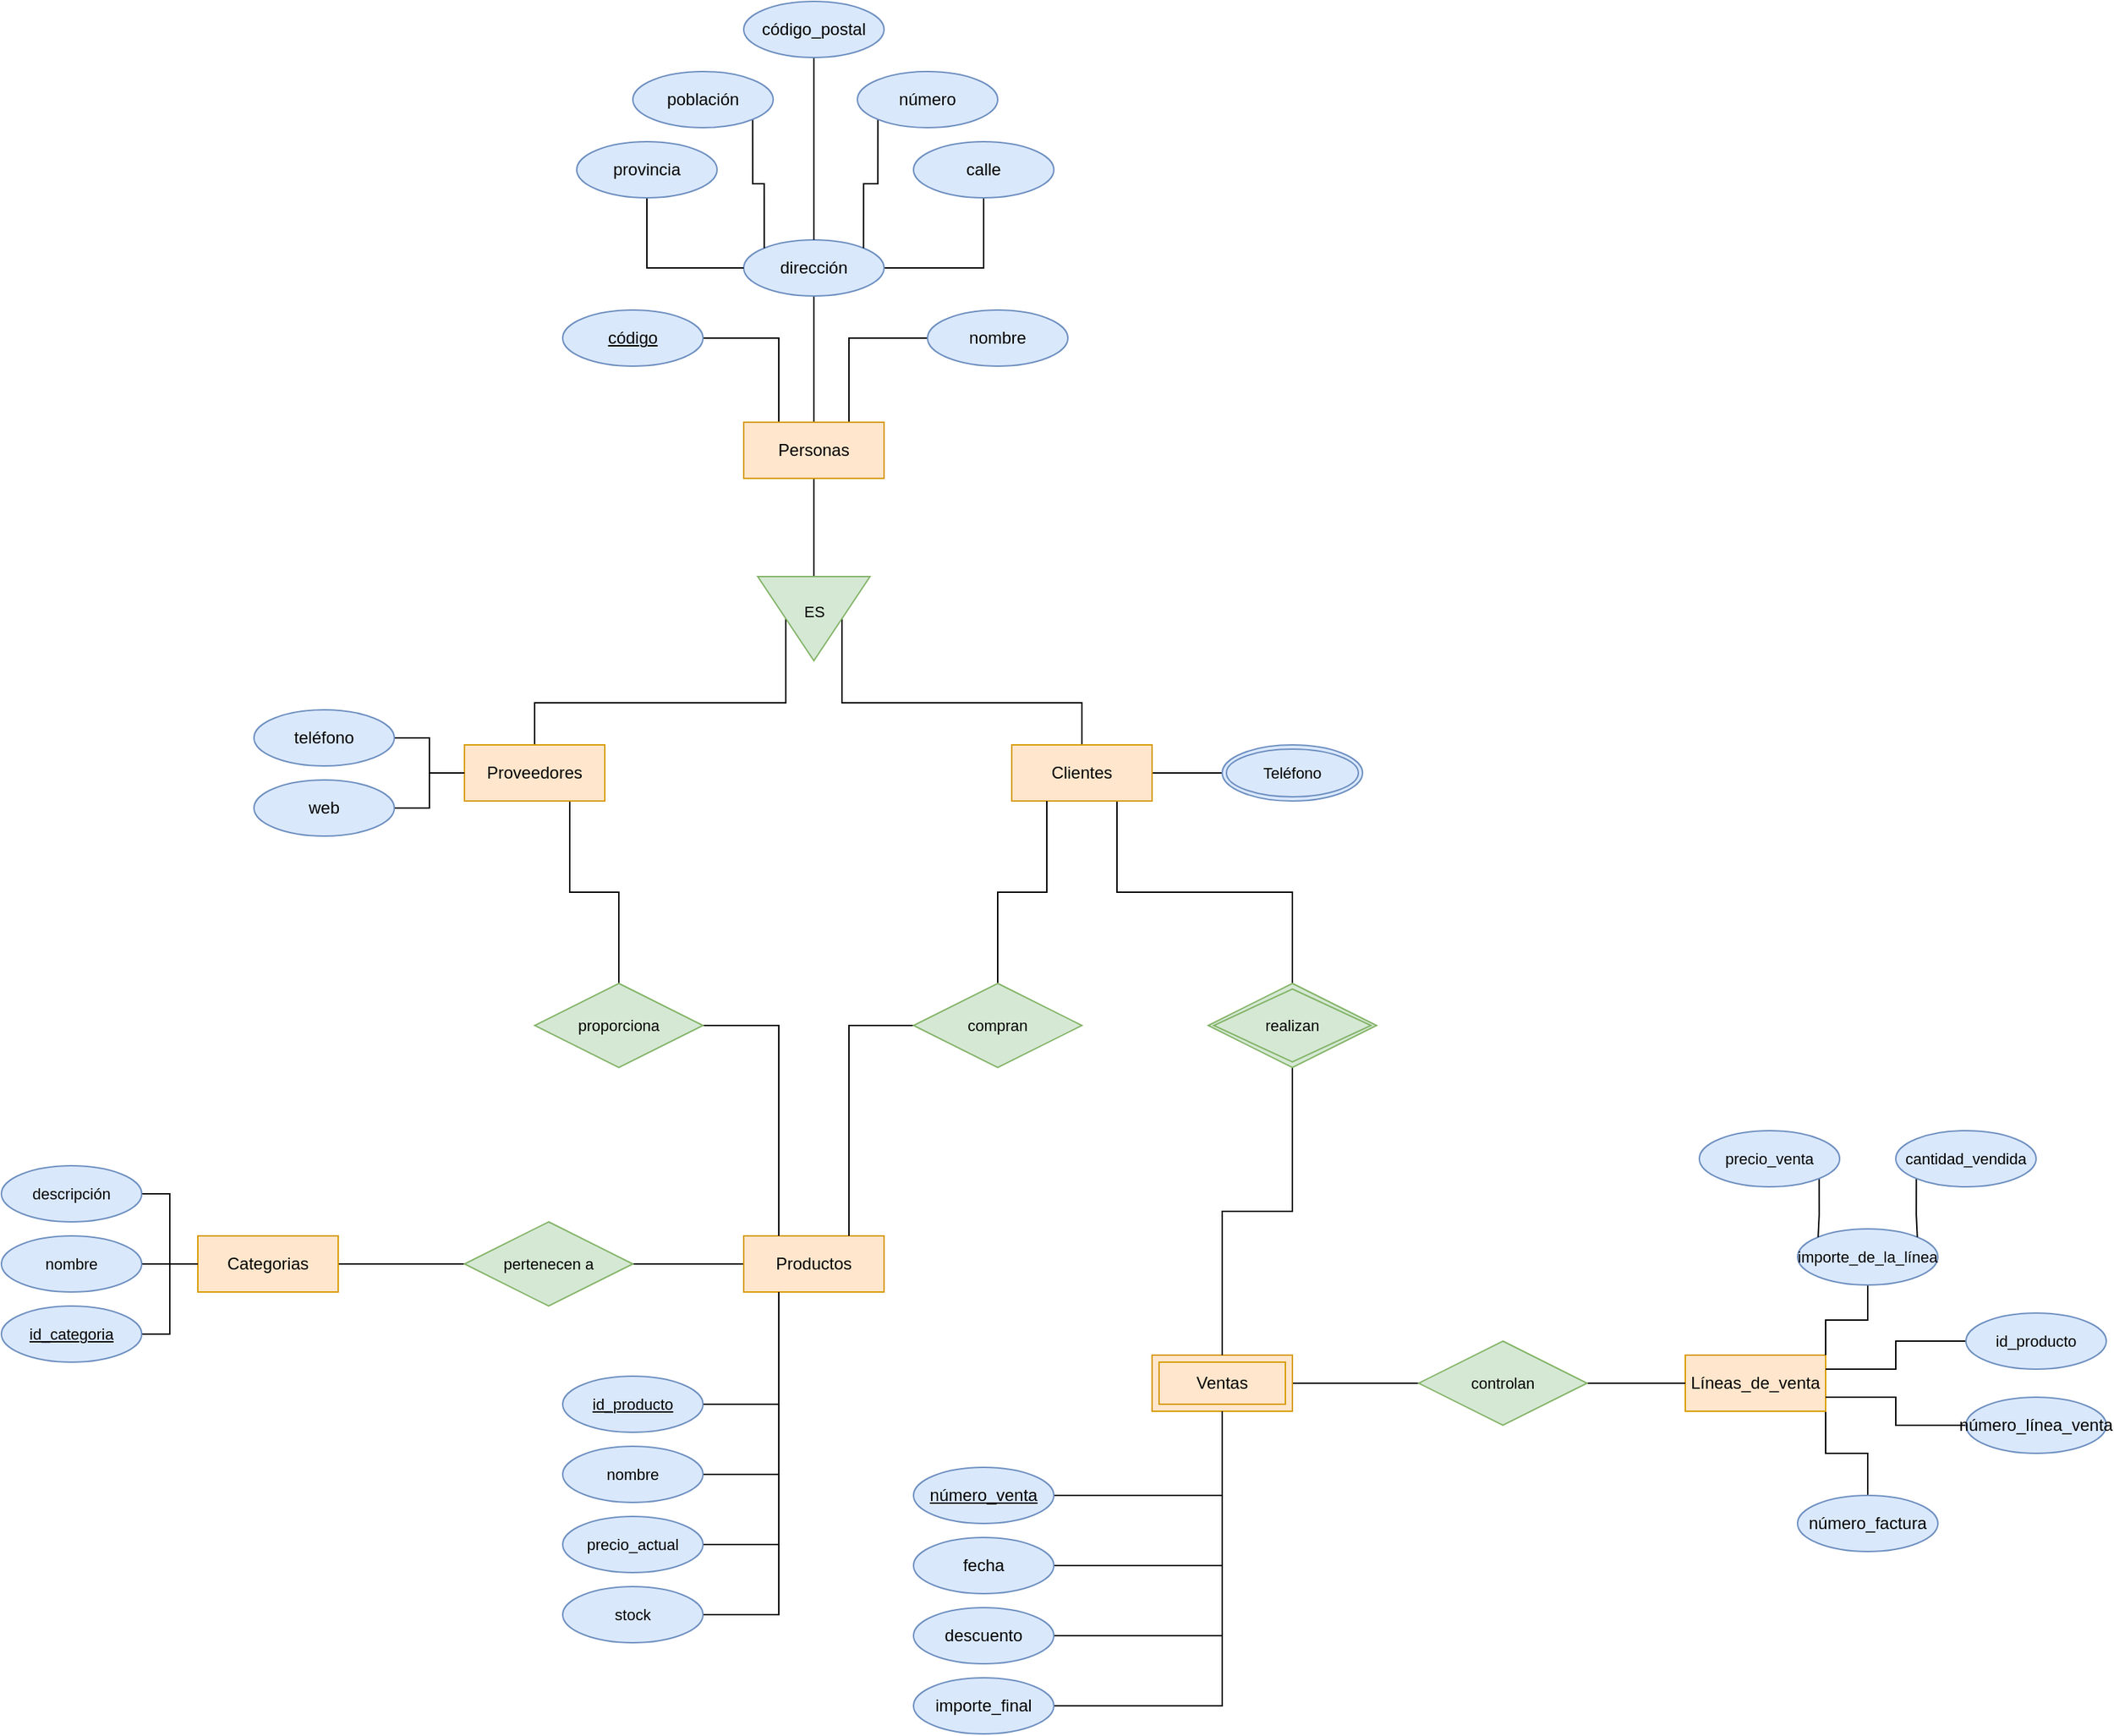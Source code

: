 <mxfile version="22.1.5" type="github">
  <diagram name="Página-1" id="aUQhiJRNW4-tM3lH27NO">
    <mxGraphModel dx="2738" dy="2447" grid="1" gridSize="10" guides="1" tooltips="1" connect="1" arrows="1" fold="1" page="1" pageScale="1" pageWidth="827" pageHeight="1169" math="0" shadow="0">
      <root>
        <mxCell id="0" />
        <mxCell id="1" parent="0" />
        <mxCell id="cgoTvjRIrxcL02AYCNGv-175" style="edgeStyle=orthogonalEdgeStyle;shape=connector;rounded=0;orthogonalLoop=1;jettySize=auto;html=1;exitX=0.5;exitY=0;exitDx=0;exitDy=0;entryX=0.5;entryY=1;entryDx=0;entryDy=0;labelBackgroundColor=default;strokeColor=default;align=center;verticalAlign=middle;fontFamily=Helvetica;fontSize=11;fontColor=default;endArrow=none;endFill=0;" edge="1" parent="1" source="cgoTvjRIrxcL02AYCNGv-2" target="cgoTvjRIrxcL02AYCNGv-173">
          <mxGeometry relative="1" as="geometry" />
        </mxCell>
        <mxCell id="cgoTvjRIrxcL02AYCNGv-201" style="edgeStyle=orthogonalEdgeStyle;shape=connector;rounded=0;orthogonalLoop=1;jettySize=auto;html=1;exitX=0.75;exitY=1;exitDx=0;exitDy=0;entryX=0.5;entryY=0;entryDx=0;entryDy=0;labelBackgroundColor=default;strokeColor=default;align=center;verticalAlign=middle;fontFamily=Helvetica;fontSize=11;fontColor=default;endArrow=none;endFill=0;" edge="1" parent="1" source="cgoTvjRIrxcL02AYCNGv-2" target="cgoTvjRIrxcL02AYCNGv-86">
          <mxGeometry relative="1" as="geometry" />
        </mxCell>
        <mxCell id="cgoTvjRIrxcL02AYCNGv-2" value="Proveedores" style="whiteSpace=wrap;html=1;align=center;fillColor=#ffe6cc;strokeColor=#d79b00;" vertex="1" parent="1">
          <mxGeometry x="-210" y="-170" width="100" height="40" as="geometry" />
        </mxCell>
        <mxCell id="cgoTvjRIrxcL02AYCNGv-194" style="edgeStyle=orthogonalEdgeStyle;shape=connector;rounded=0;orthogonalLoop=1;jettySize=auto;html=1;exitX=0;exitY=0.5;exitDx=0;exitDy=0;entryX=1;entryY=0.5;entryDx=0;entryDy=0;labelBackgroundColor=default;strokeColor=default;align=center;verticalAlign=middle;fontFamily=Helvetica;fontSize=11;fontColor=default;endArrow=none;endFill=0;" edge="1" parent="1" source="cgoTvjRIrxcL02AYCNGv-5" target="cgoTvjRIrxcL02AYCNGv-83">
          <mxGeometry relative="1" as="geometry" />
        </mxCell>
        <mxCell id="cgoTvjRIrxcL02AYCNGv-5" value="Productos" style="whiteSpace=wrap;html=1;align=center;fillColor=#ffe6cc;strokeColor=#d79b00;" vertex="1" parent="1">
          <mxGeometry x="-11" y="180" width="100" height="40" as="geometry" />
        </mxCell>
        <mxCell id="cgoTvjRIrxcL02AYCNGv-124" style="edgeStyle=orthogonalEdgeStyle;shape=connector;rounded=0;orthogonalLoop=1;jettySize=auto;html=1;exitX=1;exitY=0.5;exitDx=0;exitDy=0;entryX=0;entryY=0.5;entryDx=0;entryDy=0;labelBackgroundColor=default;strokeColor=default;align=center;verticalAlign=middle;fontFamily=Helvetica;fontSize=11;fontColor=default;endArrow=none;endFill=0;" edge="1" parent="1" source="cgoTvjRIrxcL02AYCNGv-6" target="cgoTvjRIrxcL02AYCNGv-123">
          <mxGeometry relative="1" as="geometry" />
        </mxCell>
        <mxCell id="cgoTvjRIrxcL02AYCNGv-6" value="Ventas" style="shape=ext;margin=3;double=1;whiteSpace=wrap;html=1;align=center;fillColor=#ffe6cc;strokeColor=#d79b00;" vertex="1" parent="1">
          <mxGeometry x="280" y="265" width="100" height="40" as="geometry" />
        </mxCell>
        <mxCell id="cgoTvjRIrxcL02AYCNGv-171" style="edgeStyle=orthogonalEdgeStyle;shape=connector;rounded=0;orthogonalLoop=1;jettySize=auto;html=1;exitX=1;exitY=0.5;exitDx=0;exitDy=0;entryX=0.25;entryY=0;entryDx=0;entryDy=0;labelBackgroundColor=default;strokeColor=default;align=center;verticalAlign=middle;fontFamily=Helvetica;fontSize=11;fontColor=default;endArrow=none;endFill=0;" edge="1" parent="1" source="cgoTvjRIrxcL02AYCNGv-8" target="cgoTvjRIrxcL02AYCNGv-161">
          <mxGeometry relative="1" as="geometry" />
        </mxCell>
        <mxCell id="cgoTvjRIrxcL02AYCNGv-8" value="código" style="ellipse;whiteSpace=wrap;html=1;align=center;fillColor=#dae8fc;strokeColor=#6c8ebf;fontStyle=4" vertex="1" parent="1">
          <mxGeometry x="-140" y="-480" width="100" height="40" as="geometry" />
        </mxCell>
        <mxCell id="cgoTvjRIrxcL02AYCNGv-172" style="edgeStyle=orthogonalEdgeStyle;shape=connector;rounded=0;orthogonalLoop=1;jettySize=auto;html=1;exitX=0;exitY=0.5;exitDx=0;exitDy=0;entryX=0.75;entryY=0;entryDx=0;entryDy=0;labelBackgroundColor=default;strokeColor=default;align=center;verticalAlign=middle;fontFamily=Helvetica;fontSize=11;fontColor=default;endArrow=none;endFill=0;" edge="1" parent="1" source="cgoTvjRIrxcL02AYCNGv-9" target="cgoTvjRIrxcL02AYCNGv-161">
          <mxGeometry relative="1" as="geometry" />
        </mxCell>
        <mxCell id="cgoTvjRIrxcL02AYCNGv-9" value="nombre" style="ellipse;whiteSpace=wrap;html=1;align=center;fillColor=#dae8fc;strokeColor=#6c8ebf;" vertex="1" parent="1">
          <mxGeometry x="120" y="-480" width="100" height="40" as="geometry" />
        </mxCell>
        <mxCell id="cgoTvjRIrxcL02AYCNGv-179" style="edgeStyle=orthogonalEdgeStyle;shape=connector;rounded=0;orthogonalLoop=1;jettySize=auto;html=1;exitX=1;exitY=0.5;exitDx=0;exitDy=0;entryX=0;entryY=0.5;entryDx=0;entryDy=0;labelBackgroundColor=default;strokeColor=default;align=center;verticalAlign=middle;fontFamily=Helvetica;fontSize=11;fontColor=default;endArrow=none;endFill=0;" edge="1" parent="1" source="cgoTvjRIrxcL02AYCNGv-10" target="cgoTvjRIrxcL02AYCNGv-2">
          <mxGeometry relative="1" as="geometry" />
        </mxCell>
        <mxCell id="cgoTvjRIrxcL02AYCNGv-10" value="teléfono" style="ellipse;whiteSpace=wrap;html=1;align=center;fillColor=#dae8fc;strokeColor=#6c8ebf;" vertex="1" parent="1">
          <mxGeometry x="-360" y="-195" width="100" height="40" as="geometry" />
        </mxCell>
        <mxCell id="cgoTvjRIrxcL02AYCNGv-169" style="edgeStyle=orthogonalEdgeStyle;shape=connector;rounded=0;orthogonalLoop=1;jettySize=auto;html=1;exitX=1;exitY=0.5;exitDx=0;exitDy=0;entryX=0.5;entryY=1;entryDx=0;entryDy=0;labelBackgroundColor=default;strokeColor=default;align=center;verticalAlign=middle;fontFamily=Helvetica;fontSize=11;fontColor=default;endArrow=none;endFill=0;" edge="1" parent="1" source="cgoTvjRIrxcL02AYCNGv-11" target="cgoTvjRIrxcL02AYCNGv-20">
          <mxGeometry relative="1" as="geometry" />
        </mxCell>
        <mxCell id="cgoTvjRIrxcL02AYCNGv-170" style="edgeStyle=orthogonalEdgeStyle;shape=connector;rounded=0;orthogonalLoop=1;jettySize=auto;html=1;exitX=0.5;exitY=1;exitDx=0;exitDy=0;entryX=0.5;entryY=0;entryDx=0;entryDy=0;labelBackgroundColor=default;strokeColor=default;align=center;verticalAlign=middle;fontFamily=Helvetica;fontSize=11;fontColor=default;endArrow=none;endFill=0;" edge="1" parent="1" source="cgoTvjRIrxcL02AYCNGv-11" target="cgoTvjRIrxcL02AYCNGv-161">
          <mxGeometry relative="1" as="geometry" />
        </mxCell>
        <mxCell id="cgoTvjRIrxcL02AYCNGv-11" value="dirección" style="ellipse;whiteSpace=wrap;html=1;align=center;fillColor=#dae8fc;strokeColor=#6c8ebf;" vertex="1" parent="1">
          <mxGeometry x="-11" y="-530" width="100" height="40" as="geometry" />
        </mxCell>
        <mxCell id="cgoTvjRIrxcL02AYCNGv-180" style="edgeStyle=orthogonalEdgeStyle;shape=connector;rounded=0;orthogonalLoop=1;jettySize=auto;html=1;exitX=1;exitY=0.5;exitDx=0;exitDy=0;entryX=0;entryY=0.5;entryDx=0;entryDy=0;labelBackgroundColor=default;strokeColor=default;align=center;verticalAlign=middle;fontFamily=Helvetica;fontSize=11;fontColor=default;endArrow=none;endFill=0;" edge="1" parent="1" source="cgoTvjRIrxcL02AYCNGv-12" target="cgoTvjRIrxcL02AYCNGv-2">
          <mxGeometry relative="1" as="geometry" />
        </mxCell>
        <mxCell id="cgoTvjRIrxcL02AYCNGv-12" value="web" style="ellipse;whiteSpace=wrap;html=1;align=center;fillColor=#dae8fc;strokeColor=#6c8ebf;" vertex="1" parent="1">
          <mxGeometry x="-360" y="-145" width="100" height="40" as="geometry" />
        </mxCell>
        <mxCell id="cgoTvjRIrxcL02AYCNGv-20" value="calle" style="ellipse;whiteSpace=wrap;html=1;align=center;fillColor=#dae8fc;strokeColor=#6c8ebf;" vertex="1" parent="1">
          <mxGeometry x="110" y="-600" width="100" height="40" as="geometry" />
        </mxCell>
        <mxCell id="cgoTvjRIrxcL02AYCNGv-166" style="edgeStyle=orthogonalEdgeStyle;shape=connector;rounded=0;orthogonalLoop=1;jettySize=auto;html=1;exitX=0;exitY=1;exitDx=0;exitDy=0;entryX=1;entryY=0;entryDx=0;entryDy=0;labelBackgroundColor=default;strokeColor=default;align=center;verticalAlign=middle;fontFamily=Helvetica;fontSize=11;fontColor=default;endArrow=none;endFill=0;" edge="1" parent="1" source="cgoTvjRIrxcL02AYCNGv-21" target="cgoTvjRIrxcL02AYCNGv-11">
          <mxGeometry relative="1" as="geometry" />
        </mxCell>
        <mxCell id="cgoTvjRIrxcL02AYCNGv-21" value="número" style="ellipse;whiteSpace=wrap;html=1;align=center;fillColor=#dae8fc;strokeColor=#6c8ebf;" vertex="1" parent="1">
          <mxGeometry x="70" y="-650" width="100" height="40" as="geometry" />
        </mxCell>
        <mxCell id="cgoTvjRIrxcL02AYCNGv-164" style="edgeStyle=orthogonalEdgeStyle;shape=connector;rounded=0;orthogonalLoop=1;jettySize=auto;html=1;exitX=0.5;exitY=1;exitDx=0;exitDy=0;entryX=0.5;entryY=0;entryDx=0;entryDy=0;labelBackgroundColor=default;strokeColor=default;align=center;verticalAlign=middle;fontFamily=Helvetica;fontSize=11;fontColor=default;endArrow=none;endFill=0;" edge="1" parent="1" source="cgoTvjRIrxcL02AYCNGv-22" target="cgoTvjRIrxcL02AYCNGv-11">
          <mxGeometry relative="1" as="geometry" />
        </mxCell>
        <mxCell id="cgoTvjRIrxcL02AYCNGv-22" value="código_postal" style="ellipse;whiteSpace=wrap;html=1;align=center;fillColor=#dae8fc;strokeColor=#6c8ebf;" vertex="1" parent="1">
          <mxGeometry x="-11" y="-700" width="100" height="40" as="geometry" />
        </mxCell>
        <mxCell id="cgoTvjRIrxcL02AYCNGv-165" style="edgeStyle=orthogonalEdgeStyle;shape=connector;rounded=0;orthogonalLoop=1;jettySize=auto;html=1;exitX=1;exitY=1;exitDx=0;exitDy=0;entryX=0;entryY=0;entryDx=0;entryDy=0;labelBackgroundColor=default;strokeColor=default;align=center;verticalAlign=middle;fontFamily=Helvetica;fontSize=11;fontColor=default;endArrow=none;endFill=0;" edge="1" parent="1" source="cgoTvjRIrxcL02AYCNGv-23" target="cgoTvjRIrxcL02AYCNGv-11">
          <mxGeometry relative="1" as="geometry" />
        </mxCell>
        <mxCell id="cgoTvjRIrxcL02AYCNGv-23" value="población" style="ellipse;whiteSpace=wrap;html=1;align=center;fillColor=#dae8fc;strokeColor=#6c8ebf;" vertex="1" parent="1">
          <mxGeometry x="-90" y="-650" width="100" height="40" as="geometry" />
        </mxCell>
        <mxCell id="cgoTvjRIrxcL02AYCNGv-168" style="edgeStyle=orthogonalEdgeStyle;shape=connector;rounded=0;orthogonalLoop=1;jettySize=auto;html=1;exitX=0.5;exitY=1;exitDx=0;exitDy=0;entryX=0;entryY=0.5;entryDx=0;entryDy=0;labelBackgroundColor=default;strokeColor=default;align=center;verticalAlign=middle;fontFamily=Helvetica;fontSize=11;fontColor=default;endArrow=none;endFill=0;" edge="1" parent="1" source="cgoTvjRIrxcL02AYCNGv-24" target="cgoTvjRIrxcL02AYCNGv-11">
          <mxGeometry relative="1" as="geometry" />
        </mxCell>
        <mxCell id="cgoTvjRIrxcL02AYCNGv-24" value="provincia" style="ellipse;whiteSpace=wrap;html=1;align=center;fillColor=#dae8fc;strokeColor=#6c8ebf;" vertex="1" parent="1">
          <mxGeometry x="-130" y="-600" width="100" height="40" as="geometry" />
        </mxCell>
        <mxCell id="cgoTvjRIrxcL02AYCNGv-177" style="edgeStyle=orthogonalEdgeStyle;shape=connector;rounded=0;orthogonalLoop=1;jettySize=auto;html=1;exitX=0.5;exitY=0;exitDx=0;exitDy=0;entryX=0.5;entryY=0;entryDx=0;entryDy=0;labelBackgroundColor=default;strokeColor=default;align=center;verticalAlign=middle;fontFamily=Helvetica;fontSize=11;fontColor=default;endArrow=none;endFill=0;" edge="1" parent="1" source="cgoTvjRIrxcL02AYCNGv-49" target="cgoTvjRIrxcL02AYCNGv-173">
          <mxGeometry relative="1" as="geometry" />
        </mxCell>
        <mxCell id="cgoTvjRIrxcL02AYCNGv-181" style="edgeStyle=orthogonalEdgeStyle;shape=connector;rounded=0;orthogonalLoop=1;jettySize=auto;html=1;exitX=1;exitY=0.5;exitDx=0;exitDy=0;entryX=0;entryY=0.5;entryDx=0;entryDy=0;labelBackgroundColor=default;strokeColor=default;align=center;verticalAlign=middle;fontFamily=Helvetica;fontSize=11;fontColor=default;endArrow=none;endFill=0;" edge="1" parent="1" source="cgoTvjRIrxcL02AYCNGv-49" target="cgoTvjRIrxcL02AYCNGv-70">
          <mxGeometry relative="1" as="geometry" />
        </mxCell>
        <mxCell id="cgoTvjRIrxcL02AYCNGv-206" style="edgeStyle=orthogonalEdgeStyle;shape=connector;rounded=0;orthogonalLoop=1;jettySize=auto;html=1;exitX=0.75;exitY=1;exitDx=0;exitDy=0;entryX=0.5;entryY=0;entryDx=0;entryDy=0;labelBackgroundColor=default;strokeColor=default;align=center;verticalAlign=middle;fontFamily=Helvetica;fontSize=11;fontColor=default;endArrow=none;endFill=0;" edge="1" parent="1" source="cgoTvjRIrxcL02AYCNGv-49" target="cgoTvjRIrxcL02AYCNGv-205">
          <mxGeometry relative="1" as="geometry" />
        </mxCell>
        <mxCell id="cgoTvjRIrxcL02AYCNGv-49" value="Clientes" style="whiteSpace=wrap;html=1;align=center;fillColor=#ffe6cc;strokeColor=#d79b00;" vertex="1" parent="1">
          <mxGeometry x="180" y="-170" width="100" height="40" as="geometry" />
        </mxCell>
        <mxCell id="cgoTvjRIrxcL02AYCNGv-70" value="Teléfono" style="ellipse;shape=doubleEllipse;margin=3;whiteSpace=wrap;html=1;align=center;fontFamily=Helvetica;fontSize=11;fillColor=#dae8fc;strokeColor=#6c8ebf;" vertex="1" parent="1">
          <mxGeometry x="330" y="-170" width="100" height="40" as="geometry" />
        </mxCell>
        <mxCell id="cgoTvjRIrxcL02AYCNGv-195" style="edgeStyle=orthogonalEdgeStyle;shape=connector;rounded=0;orthogonalLoop=1;jettySize=auto;html=1;exitX=1;exitY=0.5;exitDx=0;exitDy=0;entryX=0;entryY=0.5;entryDx=0;entryDy=0;labelBackgroundColor=default;strokeColor=default;align=center;verticalAlign=middle;fontFamily=Helvetica;fontSize=11;fontColor=default;endArrow=none;endFill=0;" edge="1" parent="1" source="cgoTvjRIrxcL02AYCNGv-72" target="cgoTvjRIrxcL02AYCNGv-83">
          <mxGeometry relative="1" as="geometry" />
        </mxCell>
        <mxCell id="cgoTvjRIrxcL02AYCNGv-72" value="Categorias" style="whiteSpace=wrap;html=1;align=center;fillColor=#ffe6cc;strokeColor=#d79b00;" vertex="1" parent="1">
          <mxGeometry x="-400" y="180" width="100" height="40" as="geometry" />
        </mxCell>
        <mxCell id="cgoTvjRIrxcL02AYCNGv-189" style="edgeStyle=orthogonalEdgeStyle;shape=connector;rounded=0;orthogonalLoop=1;jettySize=auto;html=1;exitX=1;exitY=0.5;exitDx=0;exitDy=0;entryX=0.25;entryY=1;entryDx=0;entryDy=0;labelBackgroundColor=default;strokeColor=default;align=center;verticalAlign=middle;fontFamily=Helvetica;fontSize=11;fontColor=default;endArrow=none;endFill=0;" edge="1" parent="1" source="cgoTvjRIrxcL02AYCNGv-75" target="cgoTvjRIrxcL02AYCNGv-5">
          <mxGeometry relative="1" as="geometry" />
        </mxCell>
        <mxCell id="cgoTvjRIrxcL02AYCNGv-75" value="id_producto" style="ellipse;whiteSpace=wrap;html=1;align=center;fontFamily=Helvetica;fontSize=11;fillColor=#dae8fc;strokeColor=#6c8ebf;fontStyle=4" vertex="1" parent="1">
          <mxGeometry x="-140" y="280" width="100" height="40" as="geometry" />
        </mxCell>
        <mxCell id="cgoTvjRIrxcL02AYCNGv-191" style="edgeStyle=orthogonalEdgeStyle;shape=connector;rounded=0;orthogonalLoop=1;jettySize=auto;html=1;exitX=1;exitY=0.5;exitDx=0;exitDy=0;entryX=0.25;entryY=1;entryDx=0;entryDy=0;labelBackgroundColor=default;strokeColor=default;align=center;verticalAlign=middle;fontFamily=Helvetica;fontSize=11;fontColor=default;endArrow=none;endFill=0;" edge="1" parent="1" source="cgoTvjRIrxcL02AYCNGv-76" target="cgoTvjRIrxcL02AYCNGv-5">
          <mxGeometry relative="1" as="geometry" />
        </mxCell>
        <mxCell id="cgoTvjRIrxcL02AYCNGv-76" value="nombre" style="ellipse;whiteSpace=wrap;html=1;align=center;fontFamily=Helvetica;fontSize=11;fillColor=#dae8fc;strokeColor=#6c8ebf;" vertex="1" parent="1">
          <mxGeometry x="-140" y="330" width="100" height="40" as="geometry" />
        </mxCell>
        <mxCell id="cgoTvjRIrxcL02AYCNGv-193" style="edgeStyle=orthogonalEdgeStyle;shape=connector;rounded=0;orthogonalLoop=1;jettySize=auto;html=1;exitX=1;exitY=0.5;exitDx=0;exitDy=0;entryX=0.25;entryY=1;entryDx=0;entryDy=0;labelBackgroundColor=default;strokeColor=default;align=center;verticalAlign=middle;fontFamily=Helvetica;fontSize=11;fontColor=default;endArrow=none;endFill=0;" edge="1" parent="1" source="cgoTvjRIrxcL02AYCNGv-77" target="cgoTvjRIrxcL02AYCNGv-5">
          <mxGeometry relative="1" as="geometry" />
        </mxCell>
        <mxCell id="cgoTvjRIrxcL02AYCNGv-77" value="stock" style="ellipse;whiteSpace=wrap;html=1;align=center;fontFamily=Helvetica;fontSize=11;fillColor=#dae8fc;strokeColor=#6c8ebf;" vertex="1" parent="1">
          <mxGeometry x="-140" y="430" width="100" height="40" as="geometry" />
        </mxCell>
        <mxCell id="cgoTvjRIrxcL02AYCNGv-192" style="edgeStyle=orthogonalEdgeStyle;shape=connector;rounded=0;orthogonalLoop=1;jettySize=auto;html=1;exitX=1;exitY=0.5;exitDx=0;exitDy=0;entryX=0.25;entryY=1;entryDx=0;entryDy=0;labelBackgroundColor=default;strokeColor=default;align=center;verticalAlign=middle;fontFamily=Helvetica;fontSize=11;fontColor=default;endArrow=none;endFill=0;" edge="1" parent="1" source="cgoTvjRIrxcL02AYCNGv-78" target="cgoTvjRIrxcL02AYCNGv-5">
          <mxGeometry relative="1" as="geometry" />
        </mxCell>
        <mxCell id="cgoTvjRIrxcL02AYCNGv-78" value="precio_actual" style="ellipse;whiteSpace=wrap;html=1;align=center;fontFamily=Helvetica;fontSize=11;fillColor=#dae8fc;strokeColor=#6c8ebf;" vertex="1" parent="1">
          <mxGeometry x="-140" y="380" width="100" height="40" as="geometry" />
        </mxCell>
        <mxCell id="cgoTvjRIrxcL02AYCNGv-83" value="pertenecen a" style="shape=rhombus;perimeter=rhombusPerimeter;whiteSpace=wrap;html=1;align=center;fontFamily=Helvetica;fontSize=11;fillColor=#d5e8d4;strokeColor=#82b366;" vertex="1" parent="1">
          <mxGeometry x="-210" y="170" width="120" height="60" as="geometry" />
        </mxCell>
        <mxCell id="cgoTvjRIrxcL02AYCNGv-187" style="edgeStyle=orthogonalEdgeStyle;shape=connector;rounded=0;orthogonalLoop=1;jettySize=auto;html=1;exitX=1;exitY=0.5;exitDx=0;exitDy=0;entryX=0.25;entryY=0;entryDx=0;entryDy=0;labelBackgroundColor=default;strokeColor=default;align=center;verticalAlign=middle;fontFamily=Helvetica;fontSize=11;fontColor=default;endArrow=none;endFill=0;" edge="1" parent="1" source="cgoTvjRIrxcL02AYCNGv-86" target="cgoTvjRIrxcL02AYCNGv-5">
          <mxGeometry relative="1" as="geometry" />
        </mxCell>
        <mxCell id="cgoTvjRIrxcL02AYCNGv-86" value="proporciona" style="shape=rhombus;perimeter=rhombusPerimeter;whiteSpace=wrap;html=1;align=center;fontFamily=Helvetica;fontSize=11;fillColor=#d5e8d4;strokeColor=#82b366;" vertex="1" parent="1">
          <mxGeometry x="-160" width="120" height="60" as="geometry" />
        </mxCell>
        <mxCell id="cgoTvjRIrxcL02AYCNGv-200" style="edgeStyle=orthogonalEdgeStyle;shape=connector;rounded=0;orthogonalLoop=1;jettySize=auto;html=1;exitX=1;exitY=0.5;exitDx=0;exitDy=0;entryX=0;entryY=0.5;entryDx=0;entryDy=0;labelBackgroundColor=default;strokeColor=default;align=center;verticalAlign=middle;fontFamily=Helvetica;fontSize=11;fontColor=default;endArrow=none;endFill=0;" edge="1" parent="1" source="cgoTvjRIrxcL02AYCNGv-90" target="cgoTvjRIrxcL02AYCNGv-72">
          <mxGeometry relative="1" as="geometry" />
        </mxCell>
        <mxCell id="cgoTvjRIrxcL02AYCNGv-90" value="id_categoria" style="ellipse;whiteSpace=wrap;html=1;align=center;fontFamily=Helvetica;fontSize=11;fillColor=#dae8fc;strokeColor=#6c8ebf;fontStyle=4" vertex="1" parent="1">
          <mxGeometry x="-540" y="230" width="100" height="40" as="geometry" />
        </mxCell>
        <mxCell id="cgoTvjRIrxcL02AYCNGv-196" style="edgeStyle=orthogonalEdgeStyle;shape=connector;rounded=0;orthogonalLoop=1;jettySize=auto;html=1;exitX=1;exitY=0.5;exitDx=0;exitDy=0;entryX=0;entryY=0.5;entryDx=0;entryDy=0;labelBackgroundColor=default;strokeColor=default;align=center;verticalAlign=middle;fontFamily=Helvetica;fontSize=11;fontColor=default;endArrow=none;endFill=0;" edge="1" parent="1" source="cgoTvjRIrxcL02AYCNGv-91" target="cgoTvjRIrxcL02AYCNGv-72">
          <mxGeometry relative="1" as="geometry" />
        </mxCell>
        <mxCell id="cgoTvjRIrxcL02AYCNGv-91" value="nombre" style="ellipse;whiteSpace=wrap;html=1;align=center;fontFamily=Helvetica;fontSize=11;fillColor=#dae8fc;strokeColor=#6c8ebf;" vertex="1" parent="1">
          <mxGeometry x="-540" y="180" width="100" height="40" as="geometry" />
        </mxCell>
        <mxCell id="cgoTvjRIrxcL02AYCNGv-199" style="edgeStyle=orthogonalEdgeStyle;shape=connector;rounded=0;orthogonalLoop=1;jettySize=auto;html=1;exitX=1;exitY=0.5;exitDx=0;exitDy=0;entryX=0;entryY=0.5;entryDx=0;entryDy=0;labelBackgroundColor=default;strokeColor=default;align=center;verticalAlign=middle;fontFamily=Helvetica;fontSize=11;fontColor=default;endArrow=none;endFill=0;" edge="1" parent="1" source="cgoTvjRIrxcL02AYCNGv-92" target="cgoTvjRIrxcL02AYCNGv-72">
          <mxGeometry relative="1" as="geometry" />
        </mxCell>
        <mxCell id="cgoTvjRIrxcL02AYCNGv-92" value="descripción" style="ellipse;whiteSpace=wrap;html=1;align=center;fontFamily=Helvetica;fontSize=11;fillColor=#dae8fc;strokeColor=#6c8ebf;" vertex="1" parent="1">
          <mxGeometry x="-540" y="130" width="100" height="40" as="geometry" />
        </mxCell>
        <mxCell id="cgoTvjRIrxcL02AYCNGv-188" style="edgeStyle=orthogonalEdgeStyle;shape=connector;rounded=0;orthogonalLoop=1;jettySize=auto;html=1;exitX=0;exitY=0.5;exitDx=0;exitDy=0;entryX=0.75;entryY=0;entryDx=0;entryDy=0;labelBackgroundColor=default;strokeColor=default;align=center;verticalAlign=middle;fontFamily=Helvetica;fontSize=11;fontColor=default;endArrow=none;endFill=0;" edge="1" parent="1" source="cgoTvjRIrxcL02AYCNGv-103" target="cgoTvjRIrxcL02AYCNGv-5">
          <mxGeometry relative="1" as="geometry" />
        </mxCell>
        <mxCell id="cgoTvjRIrxcL02AYCNGv-202" style="edgeStyle=orthogonalEdgeStyle;shape=connector;rounded=0;orthogonalLoop=1;jettySize=auto;html=1;exitX=0.5;exitY=0;exitDx=0;exitDy=0;entryX=0.25;entryY=1;entryDx=0;entryDy=0;labelBackgroundColor=default;strokeColor=default;align=center;verticalAlign=middle;fontFamily=Helvetica;fontSize=11;fontColor=default;endArrow=none;endFill=0;" edge="1" parent="1" source="cgoTvjRIrxcL02AYCNGv-103" target="cgoTvjRIrxcL02AYCNGv-49">
          <mxGeometry relative="1" as="geometry" />
        </mxCell>
        <mxCell id="cgoTvjRIrxcL02AYCNGv-103" value="compran" style="shape=rhombus;perimeter=rhombusPerimeter;whiteSpace=wrap;html=1;align=center;fontFamily=Helvetica;fontSize=11;fillColor=#d5e8d4;strokeColor=#82b366;" vertex="1" parent="1">
          <mxGeometry x="110" width="120" height="60" as="geometry" />
        </mxCell>
        <mxCell id="cgoTvjRIrxcL02AYCNGv-218" style="edgeStyle=orthogonalEdgeStyle;shape=connector;rounded=0;orthogonalLoop=1;jettySize=auto;html=1;exitX=1;exitY=1;exitDx=0;exitDy=0;entryX=0.5;entryY=0;entryDx=0;entryDy=0;labelBackgroundColor=default;strokeColor=default;align=center;verticalAlign=middle;fontFamily=Helvetica;fontSize=11;fontColor=default;endArrow=none;endFill=0;" edge="1" parent="1" source="cgoTvjRIrxcL02AYCNGv-119" target="cgoTvjRIrxcL02AYCNGv-145">
          <mxGeometry relative="1" as="geometry" />
        </mxCell>
        <mxCell id="cgoTvjRIrxcL02AYCNGv-119" value="Líneas_de_venta" style="whiteSpace=wrap;html=1;align=center;fillColor=#ffe6cc;strokeColor=#d79b00;" vertex="1" parent="1">
          <mxGeometry x="660" y="265" width="100" height="40" as="geometry" />
        </mxCell>
        <mxCell id="cgoTvjRIrxcL02AYCNGv-125" style="edgeStyle=orthogonalEdgeStyle;shape=connector;rounded=0;orthogonalLoop=1;jettySize=auto;html=1;exitX=1;exitY=0.5;exitDx=0;exitDy=0;entryX=0;entryY=0.5;entryDx=0;entryDy=0;labelBackgroundColor=default;strokeColor=default;align=center;verticalAlign=middle;fontFamily=Helvetica;fontSize=11;fontColor=default;endArrow=none;endFill=0;" edge="1" parent="1" source="cgoTvjRIrxcL02AYCNGv-123" target="cgoTvjRIrxcL02AYCNGv-119">
          <mxGeometry relative="1" as="geometry" />
        </mxCell>
        <mxCell id="cgoTvjRIrxcL02AYCNGv-123" value="controlan" style="shape=rhombus;perimeter=rhombusPerimeter;whiteSpace=wrap;html=1;align=center;fontFamily=Helvetica;fontSize=11;fillColor=#d5e8d4;strokeColor=#82b366;" vertex="1" parent="1">
          <mxGeometry x="470" y="255" width="120" height="60" as="geometry" />
        </mxCell>
        <mxCell id="cgoTvjRIrxcL02AYCNGv-141" style="edgeStyle=orthogonalEdgeStyle;shape=connector;rounded=0;orthogonalLoop=1;jettySize=auto;html=1;exitX=1;exitY=0.5;exitDx=0;exitDy=0;entryX=0.5;entryY=1;entryDx=0;entryDy=0;labelBackgroundColor=default;strokeColor=default;align=center;verticalAlign=middle;fontFamily=Helvetica;fontSize=11;fontColor=default;endArrow=none;endFill=0;" edge="1" parent="1" source="cgoTvjRIrxcL02AYCNGv-127" target="cgoTvjRIrxcL02AYCNGv-6">
          <mxGeometry relative="1" as="geometry" />
        </mxCell>
        <mxCell id="cgoTvjRIrxcL02AYCNGv-127" value="fecha" style="ellipse;whiteSpace=wrap;html=1;align=center;fillColor=#dae8fc;strokeColor=#6c8ebf;" vertex="1" parent="1">
          <mxGeometry x="110" y="395" width="100" height="40" as="geometry" />
        </mxCell>
        <mxCell id="cgoTvjRIrxcL02AYCNGv-140" style="edgeStyle=orthogonalEdgeStyle;shape=connector;rounded=0;orthogonalLoop=1;jettySize=auto;html=1;exitX=1;exitY=0.5;exitDx=0;exitDy=0;entryX=0.5;entryY=1;entryDx=0;entryDy=0;labelBackgroundColor=default;strokeColor=default;align=center;verticalAlign=middle;fontFamily=Helvetica;fontSize=11;fontColor=default;endArrow=none;endFill=0;" edge="1" parent="1" source="cgoTvjRIrxcL02AYCNGv-128" target="cgoTvjRIrxcL02AYCNGv-6">
          <mxGeometry relative="1" as="geometry" />
        </mxCell>
        <mxCell id="cgoTvjRIrxcL02AYCNGv-128" value="importe_final" style="ellipse;whiteSpace=wrap;html=1;align=center;fillColor=#dae8fc;strokeColor=#6c8ebf;" vertex="1" parent="1">
          <mxGeometry x="110" y="495" width="100" height="40" as="geometry" />
        </mxCell>
        <mxCell id="cgoTvjRIrxcL02AYCNGv-137" style="edgeStyle=orthogonalEdgeStyle;shape=connector;rounded=0;orthogonalLoop=1;jettySize=auto;html=1;exitX=1;exitY=0.5;exitDx=0;exitDy=0;entryX=0.5;entryY=1;entryDx=0;entryDy=0;labelBackgroundColor=default;strokeColor=default;align=center;verticalAlign=middle;fontFamily=Helvetica;fontSize=11;fontColor=default;endArrow=none;endFill=0;" edge="1" parent="1" source="cgoTvjRIrxcL02AYCNGv-129" target="cgoTvjRIrxcL02AYCNGv-6">
          <mxGeometry relative="1" as="geometry" />
        </mxCell>
        <mxCell id="cgoTvjRIrxcL02AYCNGv-129" value="número_venta" style="ellipse;whiteSpace=wrap;html=1;align=center;fillColor=#dae8fc;strokeColor=#6c8ebf;fontStyle=4" vertex="1" parent="1">
          <mxGeometry x="110" y="345" width="100" height="40" as="geometry" />
        </mxCell>
        <mxCell id="cgoTvjRIrxcL02AYCNGv-139" style="edgeStyle=orthogonalEdgeStyle;shape=connector;rounded=0;orthogonalLoop=1;jettySize=auto;html=1;exitX=1;exitY=0.5;exitDx=0;exitDy=0;entryX=0.5;entryY=1;entryDx=0;entryDy=0;labelBackgroundColor=default;strokeColor=default;align=center;verticalAlign=middle;fontFamily=Helvetica;fontSize=11;fontColor=default;endArrow=none;endFill=0;" edge="1" parent="1" source="cgoTvjRIrxcL02AYCNGv-130" target="cgoTvjRIrxcL02AYCNGv-6">
          <mxGeometry relative="1" as="geometry" />
        </mxCell>
        <mxCell id="cgoTvjRIrxcL02AYCNGv-130" value="descuento" style="ellipse;whiteSpace=wrap;html=1;align=center;fillColor=#dae8fc;strokeColor=#6c8ebf;" vertex="1" parent="1">
          <mxGeometry x="110" y="445" width="100" height="40" as="geometry" />
        </mxCell>
        <mxCell id="cgoTvjRIrxcL02AYCNGv-215" style="edgeStyle=orthogonalEdgeStyle;shape=connector;rounded=0;orthogonalLoop=1;jettySize=auto;html=1;exitX=0;exitY=0.5;exitDx=0;exitDy=0;entryX=1;entryY=0.75;entryDx=0;entryDy=0;labelBackgroundColor=default;strokeColor=default;align=center;verticalAlign=middle;fontFamily=Helvetica;fontSize=11;fontColor=default;endArrow=none;endFill=0;" edge="1" parent="1" source="cgoTvjRIrxcL02AYCNGv-144" target="cgoTvjRIrxcL02AYCNGv-119">
          <mxGeometry relative="1" as="geometry" />
        </mxCell>
        <mxCell id="cgoTvjRIrxcL02AYCNGv-144" value="número_línea_venta" style="ellipse;whiteSpace=wrap;html=1;align=center;fillColor=#dae8fc;strokeColor=#6c8ebf;" vertex="1" parent="1">
          <mxGeometry x="860" y="295" width="100" height="40" as="geometry" />
        </mxCell>
        <mxCell id="cgoTvjRIrxcL02AYCNGv-145" value="número_factura" style="ellipse;whiteSpace=wrap;html=1;align=center;fillColor=#dae8fc;strokeColor=#6c8ebf;" vertex="1" parent="1">
          <mxGeometry x="740" y="365" width="100" height="40" as="geometry" />
        </mxCell>
        <mxCell id="cgoTvjRIrxcL02AYCNGv-214" style="edgeStyle=orthogonalEdgeStyle;shape=connector;rounded=0;orthogonalLoop=1;jettySize=auto;html=1;exitX=0;exitY=0.5;exitDx=0;exitDy=0;entryX=1;entryY=0.25;entryDx=0;entryDy=0;labelBackgroundColor=default;strokeColor=default;align=center;verticalAlign=middle;fontFamily=Helvetica;fontSize=11;fontColor=default;endArrow=none;endFill=0;" edge="1" parent="1" source="cgoTvjRIrxcL02AYCNGv-157" target="cgoTvjRIrxcL02AYCNGv-119">
          <mxGeometry relative="1" as="geometry" />
        </mxCell>
        <mxCell id="cgoTvjRIrxcL02AYCNGv-157" value="id_producto" style="ellipse;whiteSpace=wrap;html=1;align=center;fontFamily=Helvetica;fontSize=11;fillColor=#dae8fc;strokeColor=#6c8ebf;fontStyle=0" vertex="1" parent="1">
          <mxGeometry x="860" y="235" width="100" height="40" as="geometry" />
        </mxCell>
        <mxCell id="cgoTvjRIrxcL02AYCNGv-178" style="edgeStyle=orthogonalEdgeStyle;shape=connector;rounded=0;orthogonalLoop=1;jettySize=auto;html=1;exitX=0.5;exitY=1;exitDx=0;exitDy=0;entryX=0;entryY=0.5;entryDx=0;entryDy=0;labelBackgroundColor=default;strokeColor=default;align=center;verticalAlign=middle;fontFamily=Helvetica;fontSize=11;fontColor=default;endArrow=none;endFill=0;" edge="1" parent="1" source="cgoTvjRIrxcL02AYCNGv-161" target="cgoTvjRIrxcL02AYCNGv-173">
          <mxGeometry relative="1" as="geometry" />
        </mxCell>
        <mxCell id="cgoTvjRIrxcL02AYCNGv-161" value="Personas" style="whiteSpace=wrap;html=1;align=center;fillColor=#ffe6cc;strokeColor=#d79b00;" vertex="1" parent="1">
          <mxGeometry x="-11" y="-400" width="100" height="40" as="geometry" />
        </mxCell>
        <mxCell id="cgoTvjRIrxcL02AYCNGv-173" value="" style="triangle;whiteSpace=wrap;html=1;fontFamily=Helvetica;fontSize=11;rotation=90;fillColor=#d5e8d4;strokeColor=#82b366;" vertex="1" parent="1">
          <mxGeometry x="9" y="-300" width="60" height="80" as="geometry" />
        </mxCell>
        <mxCell id="cgoTvjRIrxcL02AYCNGv-174" value="ES" style="text;html=1;align=center;verticalAlign=middle;resizable=0;points=[];autosize=1;strokeColor=none;fillColor=none;fontSize=11;fontFamily=Helvetica;fontColor=default;" vertex="1" parent="1">
          <mxGeometry x="19" y="-280" width="40" height="30" as="geometry" />
        </mxCell>
        <mxCell id="cgoTvjRIrxcL02AYCNGv-207" style="edgeStyle=orthogonalEdgeStyle;shape=connector;rounded=0;orthogonalLoop=1;jettySize=auto;html=1;exitX=0.5;exitY=1;exitDx=0;exitDy=0;entryX=0.5;entryY=0;entryDx=0;entryDy=0;labelBackgroundColor=default;strokeColor=default;align=center;verticalAlign=middle;fontFamily=Helvetica;fontSize=11;fontColor=default;endArrow=none;endFill=0;" edge="1" parent="1" source="cgoTvjRIrxcL02AYCNGv-205" target="cgoTvjRIrxcL02AYCNGv-6">
          <mxGeometry relative="1" as="geometry" />
        </mxCell>
        <mxCell id="cgoTvjRIrxcL02AYCNGv-205" value="realizan" style="shape=rhombus;double=1;perimeter=rhombusPerimeter;whiteSpace=wrap;html=1;align=center;fontFamily=Helvetica;fontSize=11;fillColor=#d5e8d4;strokeColor=#82b366;" vertex="1" parent="1">
          <mxGeometry x="320" width="120" height="60" as="geometry" />
        </mxCell>
        <mxCell id="cgoTvjRIrxcL02AYCNGv-217" style="edgeStyle=orthogonalEdgeStyle;shape=connector;rounded=0;orthogonalLoop=1;jettySize=auto;html=1;exitX=0.5;exitY=1;exitDx=0;exitDy=0;entryX=1;entryY=0;entryDx=0;entryDy=0;labelBackgroundColor=default;strokeColor=default;align=center;verticalAlign=middle;fontFamily=Helvetica;fontSize=11;fontColor=default;endArrow=none;endFill=0;" edge="1" parent="1" source="cgoTvjRIrxcL02AYCNGv-208" target="cgoTvjRIrxcL02AYCNGv-119">
          <mxGeometry relative="1" as="geometry" />
        </mxCell>
        <mxCell id="cgoTvjRIrxcL02AYCNGv-208" value="importe_de_la_línea" style="ellipse;whiteSpace=wrap;html=1;align=center;fontFamily=Helvetica;fontSize=11;fillColor=#dae8fc;strokeColor=#6c8ebf;fontStyle=0" vertex="1" parent="1">
          <mxGeometry x="740" y="175" width="100" height="40" as="geometry" />
        </mxCell>
        <mxCell id="cgoTvjRIrxcL02AYCNGv-212" style="edgeStyle=orthogonalEdgeStyle;shape=connector;rounded=0;orthogonalLoop=1;jettySize=auto;html=1;exitX=0;exitY=1;exitDx=0;exitDy=0;entryX=1;entryY=0;entryDx=0;entryDy=0;labelBackgroundColor=default;strokeColor=default;align=center;verticalAlign=middle;fontFamily=Helvetica;fontSize=11;fontColor=default;endArrow=none;endFill=0;" edge="1" parent="1" source="cgoTvjRIrxcL02AYCNGv-209" target="cgoTvjRIrxcL02AYCNGv-208">
          <mxGeometry relative="1" as="geometry" />
        </mxCell>
        <mxCell id="cgoTvjRIrxcL02AYCNGv-209" value="cantidad_vendida" style="ellipse;whiteSpace=wrap;html=1;align=center;fontFamily=Helvetica;fontSize=11;fillColor=#dae8fc;strokeColor=#6c8ebf;fontStyle=0" vertex="1" parent="1">
          <mxGeometry x="810" y="105" width="100" height="40" as="geometry" />
        </mxCell>
        <mxCell id="cgoTvjRIrxcL02AYCNGv-211" style="edgeStyle=orthogonalEdgeStyle;shape=connector;rounded=0;orthogonalLoop=1;jettySize=auto;html=1;exitX=1;exitY=1;exitDx=0;exitDy=0;entryX=0;entryY=0;entryDx=0;entryDy=0;labelBackgroundColor=default;strokeColor=default;align=center;verticalAlign=middle;fontFamily=Helvetica;fontSize=11;fontColor=default;endArrow=none;endFill=0;" edge="1" parent="1" source="cgoTvjRIrxcL02AYCNGv-210" target="cgoTvjRIrxcL02AYCNGv-208">
          <mxGeometry relative="1" as="geometry" />
        </mxCell>
        <mxCell id="cgoTvjRIrxcL02AYCNGv-210" value="precio_venta" style="ellipse;whiteSpace=wrap;html=1;align=center;fontFamily=Helvetica;fontSize=11;fillColor=#dae8fc;strokeColor=#6c8ebf;fontStyle=0" vertex="1" parent="1">
          <mxGeometry x="670" y="105" width="100" height="40" as="geometry" />
        </mxCell>
        <mxCell id="cgoTvjRIrxcL02AYCNGv-219" style="edgeStyle=orthogonalEdgeStyle;shape=connector;rounded=0;orthogonalLoop=1;jettySize=auto;html=1;exitX=0.5;exitY=1;exitDx=0;exitDy=0;labelBackgroundColor=default;strokeColor=default;align=center;verticalAlign=middle;fontFamily=Helvetica;fontSize=11;fontColor=default;endArrow=none;endFill=0;" edge="1" parent="1" source="cgoTvjRIrxcL02AYCNGv-205" target="cgoTvjRIrxcL02AYCNGv-205">
          <mxGeometry relative="1" as="geometry" />
        </mxCell>
      </root>
    </mxGraphModel>
  </diagram>
</mxfile>
